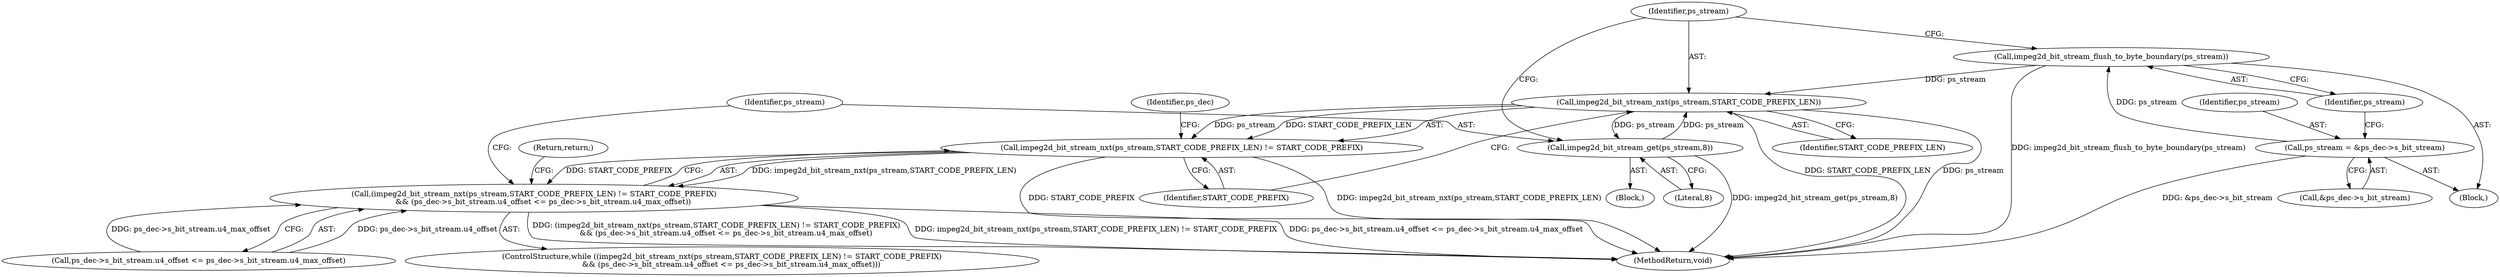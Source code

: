 digraph "0_Android_ffab15eb80630dc799eb410855c93525b75233c3_9@pointer" {
"1000110" [label="(Call,impeg2d_bit_stream_flush_to_byte_boundary(ps_stream))"];
"1000104" [label="(Call,ps_stream = &ps_dec->s_bit_stream)"];
"1000115" [label="(Call,impeg2d_bit_stream_nxt(ps_stream,START_CODE_PREFIX_LEN))"];
"1000114" [label="(Call,impeg2d_bit_stream_nxt(ps_stream,START_CODE_PREFIX_LEN) != START_CODE_PREFIX)"];
"1000113" [label="(Call,(impeg2d_bit_stream_nxt(ps_stream,START_CODE_PREFIX_LEN) != START_CODE_PREFIX)\n        && (ps_dec->s_bit_stream.u4_offset <= ps_dec->s_bit_stream.u4_max_offset))"];
"1000131" [label="(Call,impeg2d_bit_stream_get(ps_stream,8))"];
"1000122" [label="(Identifier,ps_dec)"];
"1000117" [label="(Identifier,START_CODE_PREFIX_LEN)"];
"1000116" [label="(Identifier,ps_stream)"];
"1000118" [label="(Identifier,START_CODE_PREFIX)"];
"1000105" [label="(Identifier,ps_stream)"];
"1000119" [label="(Call,ps_dec->s_bit_stream.u4_offset <= ps_dec->s_bit_stream.u4_max_offset)"];
"1000133" [label="(Literal,8)"];
"1000110" [label="(Call,impeg2d_bit_stream_flush_to_byte_boundary(ps_stream))"];
"1000131" [label="(Call,impeg2d_bit_stream_get(ps_stream,8))"];
"1000134" [label="(Return,return;)"];
"1000102" [label="(Block,)"];
"1000130" [label="(Block,)"];
"1000111" [label="(Identifier,ps_stream)"];
"1000135" [label="(MethodReturn,void)"];
"1000112" [label="(ControlStructure,while ((impeg2d_bit_stream_nxt(ps_stream,START_CODE_PREFIX_LEN) != START_CODE_PREFIX)\n        && (ps_dec->s_bit_stream.u4_offset <= ps_dec->s_bit_stream.u4_max_offset)))"];
"1000114" [label="(Call,impeg2d_bit_stream_nxt(ps_stream,START_CODE_PREFIX_LEN) != START_CODE_PREFIX)"];
"1000104" [label="(Call,ps_stream = &ps_dec->s_bit_stream)"];
"1000113" [label="(Call,(impeg2d_bit_stream_nxt(ps_stream,START_CODE_PREFIX_LEN) != START_CODE_PREFIX)\n        && (ps_dec->s_bit_stream.u4_offset <= ps_dec->s_bit_stream.u4_max_offset))"];
"1000115" [label="(Call,impeg2d_bit_stream_nxt(ps_stream,START_CODE_PREFIX_LEN))"];
"1000106" [label="(Call,&ps_dec->s_bit_stream)"];
"1000132" [label="(Identifier,ps_stream)"];
"1000110" -> "1000102"  [label="AST: "];
"1000110" -> "1000111"  [label="CFG: "];
"1000111" -> "1000110"  [label="AST: "];
"1000116" -> "1000110"  [label="CFG: "];
"1000110" -> "1000135"  [label="DDG: impeg2d_bit_stream_flush_to_byte_boundary(ps_stream)"];
"1000104" -> "1000110"  [label="DDG: ps_stream"];
"1000110" -> "1000115"  [label="DDG: ps_stream"];
"1000104" -> "1000102"  [label="AST: "];
"1000104" -> "1000106"  [label="CFG: "];
"1000105" -> "1000104"  [label="AST: "];
"1000106" -> "1000104"  [label="AST: "];
"1000111" -> "1000104"  [label="CFG: "];
"1000104" -> "1000135"  [label="DDG: &ps_dec->s_bit_stream"];
"1000115" -> "1000114"  [label="AST: "];
"1000115" -> "1000117"  [label="CFG: "];
"1000116" -> "1000115"  [label="AST: "];
"1000117" -> "1000115"  [label="AST: "];
"1000118" -> "1000115"  [label="CFG: "];
"1000115" -> "1000135"  [label="DDG: START_CODE_PREFIX_LEN"];
"1000115" -> "1000135"  [label="DDG: ps_stream"];
"1000115" -> "1000114"  [label="DDG: ps_stream"];
"1000115" -> "1000114"  [label="DDG: START_CODE_PREFIX_LEN"];
"1000131" -> "1000115"  [label="DDG: ps_stream"];
"1000115" -> "1000131"  [label="DDG: ps_stream"];
"1000114" -> "1000113"  [label="AST: "];
"1000114" -> "1000118"  [label="CFG: "];
"1000118" -> "1000114"  [label="AST: "];
"1000122" -> "1000114"  [label="CFG: "];
"1000113" -> "1000114"  [label="CFG: "];
"1000114" -> "1000135"  [label="DDG: impeg2d_bit_stream_nxt(ps_stream,START_CODE_PREFIX_LEN)"];
"1000114" -> "1000135"  [label="DDG: START_CODE_PREFIX"];
"1000114" -> "1000113"  [label="DDG: impeg2d_bit_stream_nxt(ps_stream,START_CODE_PREFIX_LEN)"];
"1000114" -> "1000113"  [label="DDG: START_CODE_PREFIX"];
"1000113" -> "1000112"  [label="AST: "];
"1000113" -> "1000119"  [label="CFG: "];
"1000119" -> "1000113"  [label="AST: "];
"1000132" -> "1000113"  [label="CFG: "];
"1000134" -> "1000113"  [label="CFG: "];
"1000113" -> "1000135"  [label="DDG: impeg2d_bit_stream_nxt(ps_stream,START_CODE_PREFIX_LEN) != START_CODE_PREFIX"];
"1000113" -> "1000135"  [label="DDG: ps_dec->s_bit_stream.u4_offset <= ps_dec->s_bit_stream.u4_max_offset"];
"1000113" -> "1000135"  [label="DDG: (impeg2d_bit_stream_nxt(ps_stream,START_CODE_PREFIX_LEN) != START_CODE_PREFIX)\n        && (ps_dec->s_bit_stream.u4_offset <= ps_dec->s_bit_stream.u4_max_offset)"];
"1000119" -> "1000113"  [label="DDG: ps_dec->s_bit_stream.u4_offset"];
"1000119" -> "1000113"  [label="DDG: ps_dec->s_bit_stream.u4_max_offset"];
"1000131" -> "1000130"  [label="AST: "];
"1000131" -> "1000133"  [label="CFG: "];
"1000132" -> "1000131"  [label="AST: "];
"1000133" -> "1000131"  [label="AST: "];
"1000116" -> "1000131"  [label="CFG: "];
"1000131" -> "1000135"  [label="DDG: impeg2d_bit_stream_get(ps_stream,8)"];
}

